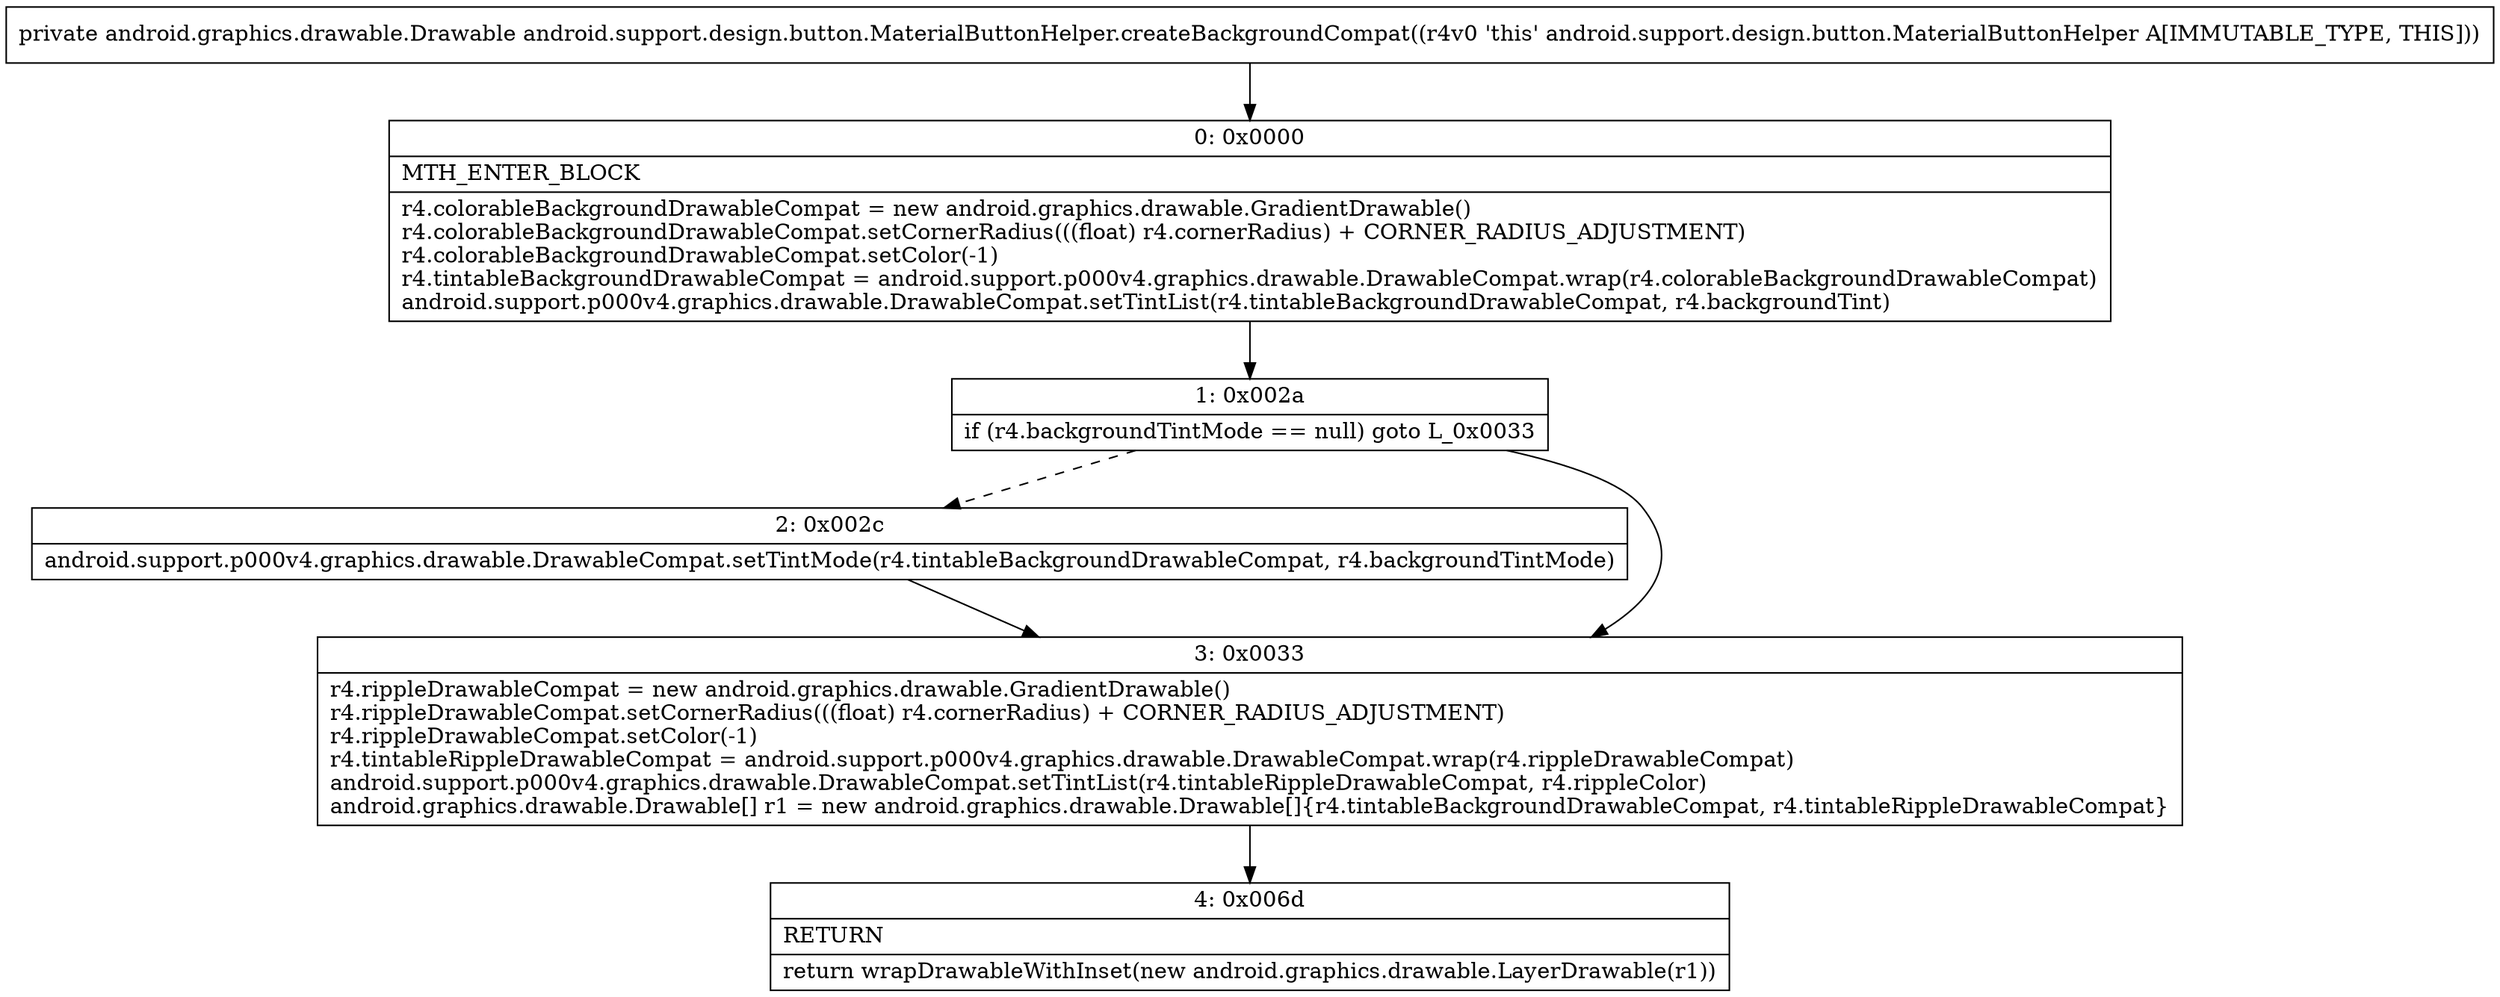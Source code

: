 digraph "CFG forandroid.support.design.button.MaterialButtonHelper.createBackgroundCompat()Landroid\/graphics\/drawable\/Drawable;" {
Node_0 [shape=record,label="{0\:\ 0x0000|MTH_ENTER_BLOCK\l|r4.colorableBackgroundDrawableCompat = new android.graphics.drawable.GradientDrawable()\lr4.colorableBackgroundDrawableCompat.setCornerRadius(((float) r4.cornerRadius) + CORNER_RADIUS_ADJUSTMENT)\lr4.colorableBackgroundDrawableCompat.setColor(\-1)\lr4.tintableBackgroundDrawableCompat = android.support.p000v4.graphics.drawable.DrawableCompat.wrap(r4.colorableBackgroundDrawableCompat)\landroid.support.p000v4.graphics.drawable.DrawableCompat.setTintList(r4.tintableBackgroundDrawableCompat, r4.backgroundTint)\l}"];
Node_1 [shape=record,label="{1\:\ 0x002a|if (r4.backgroundTintMode == null) goto L_0x0033\l}"];
Node_2 [shape=record,label="{2\:\ 0x002c|android.support.p000v4.graphics.drawable.DrawableCompat.setTintMode(r4.tintableBackgroundDrawableCompat, r4.backgroundTintMode)\l}"];
Node_3 [shape=record,label="{3\:\ 0x0033|r4.rippleDrawableCompat = new android.graphics.drawable.GradientDrawable()\lr4.rippleDrawableCompat.setCornerRadius(((float) r4.cornerRadius) + CORNER_RADIUS_ADJUSTMENT)\lr4.rippleDrawableCompat.setColor(\-1)\lr4.tintableRippleDrawableCompat = android.support.p000v4.graphics.drawable.DrawableCompat.wrap(r4.rippleDrawableCompat)\landroid.support.p000v4.graphics.drawable.DrawableCompat.setTintList(r4.tintableRippleDrawableCompat, r4.rippleColor)\landroid.graphics.drawable.Drawable[] r1 = new android.graphics.drawable.Drawable[]\{r4.tintableBackgroundDrawableCompat, r4.tintableRippleDrawableCompat\}\l}"];
Node_4 [shape=record,label="{4\:\ 0x006d|RETURN\l|return wrapDrawableWithInset(new android.graphics.drawable.LayerDrawable(r1))\l}"];
MethodNode[shape=record,label="{private android.graphics.drawable.Drawable android.support.design.button.MaterialButtonHelper.createBackgroundCompat((r4v0 'this' android.support.design.button.MaterialButtonHelper A[IMMUTABLE_TYPE, THIS])) }"];
MethodNode -> Node_0;
Node_0 -> Node_1;
Node_1 -> Node_2[style=dashed];
Node_1 -> Node_3;
Node_2 -> Node_3;
Node_3 -> Node_4;
}

